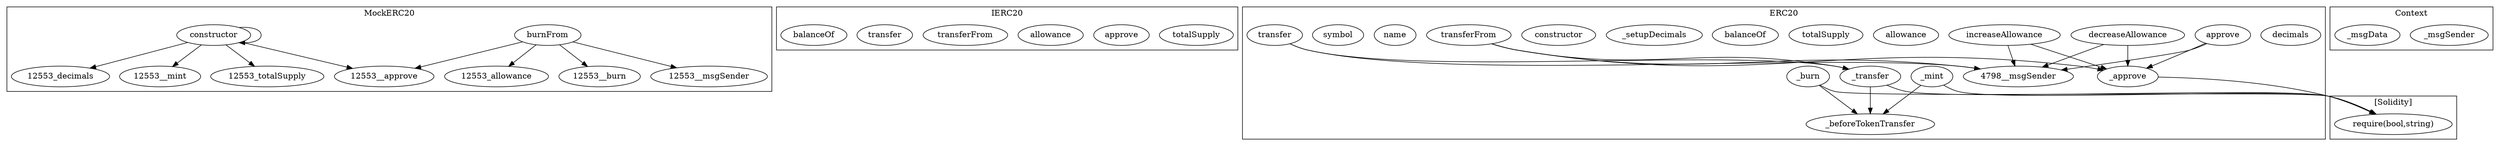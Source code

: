 strict digraph {
subgraph cluster_12553_MockERC20 {
label = "MockERC20"
"12553_burnFrom" [label="burnFrom"]
"12553_constructor" [label="constructor"]
"12553_burnFrom" -> "12553__approve"
"12553_burnFrom" -> "12553__msgSender"
"12553_constructor" -> "12553_constructor"
"12553_constructor" -> "12553_decimals"
"12553_burnFrom" -> "12553_allowance"
"12553_constructor" -> "12553__mint"
"12553_burnFrom" -> "12553__burn"
"12553_constructor" -> "12553_totalSupply"
"12553_constructor" -> "12553__approve"
}subgraph cluster_4876_IERC20 {
label = "IERC20"
"4876_totalSupply" [label="totalSupply"]
"4876_approve" [label="approve"]
"4876_allowance" [label="allowance"]
"4876_transferFrom" [label="transferFrom"]
"4876_transfer" [label="transfer"]
"4876_balanceOf" [label="balanceOf"]
}subgraph cluster_4798_ERC20 {
label = "ERC20"
"4798_decimals" [label="decimals"]
"4798_transferFrom" [label="transferFrom"]
"4798_transfer" [label="transfer"]
"4798__transfer" [label="_transfer"]
"4798_decreaseAllowance" [label="decreaseAllowance"]
"4798_allowance" [label="allowance"]
"4798__burn" [label="_burn"]
"4798_totalSupply" [label="totalSupply"]
"4798_balanceOf" [label="balanceOf"]
"4798__setupDecimals" [label="_setupDecimals"]
"4798__mint" [label="_mint"]
"4798_constructor" [label="constructor"]
"4798_approve" [label="approve"]
"4798_name" [label="name"]
"4798__approve" [label="_approve"]
"4798__beforeTokenTransfer" [label="_beforeTokenTransfer"]
"4798_symbol" [label="symbol"]
"4798_increaseAllowance" [label="increaseAllowance"]
"4798__burn" -> "4798__beforeTokenTransfer"
"4798_transferFrom" -> "4798__transfer"
"4798__mint" -> "4798__beforeTokenTransfer"
"4798_approve" -> "4798__approve"
"4798_decreaseAllowance" -> "4798__msgSender"
"4798_transfer" -> "4798__msgSender"
"4798_transferFrom" -> "4798__msgSender"
"4798_decreaseAllowance" -> "4798__approve"
"4798_transferFrom" -> "4798__approve"
"4798__transfer" -> "4798__beforeTokenTransfer"
"4798_increaseAllowance" -> "4798__msgSender"
"4798_increaseAllowance" -> "4798__approve"
"4798_approve" -> "4798__msgSender"
"4798_transfer" -> "4798__transfer"
}subgraph cluster_5015_Context {
label = "Context"
"5015__msgSender" [label="_msgSender"]
"5015__msgData" [label="_msgData"]
}subgraph cluster_solidity {
label = "[Solidity]"
"require(bool,string)" 
"4798__transfer" -> "require(bool,string)"
"4798__mint" -> "require(bool,string)"
"4798__burn" -> "require(bool,string)"
"4798__approve" -> "require(bool,string)"
}
}